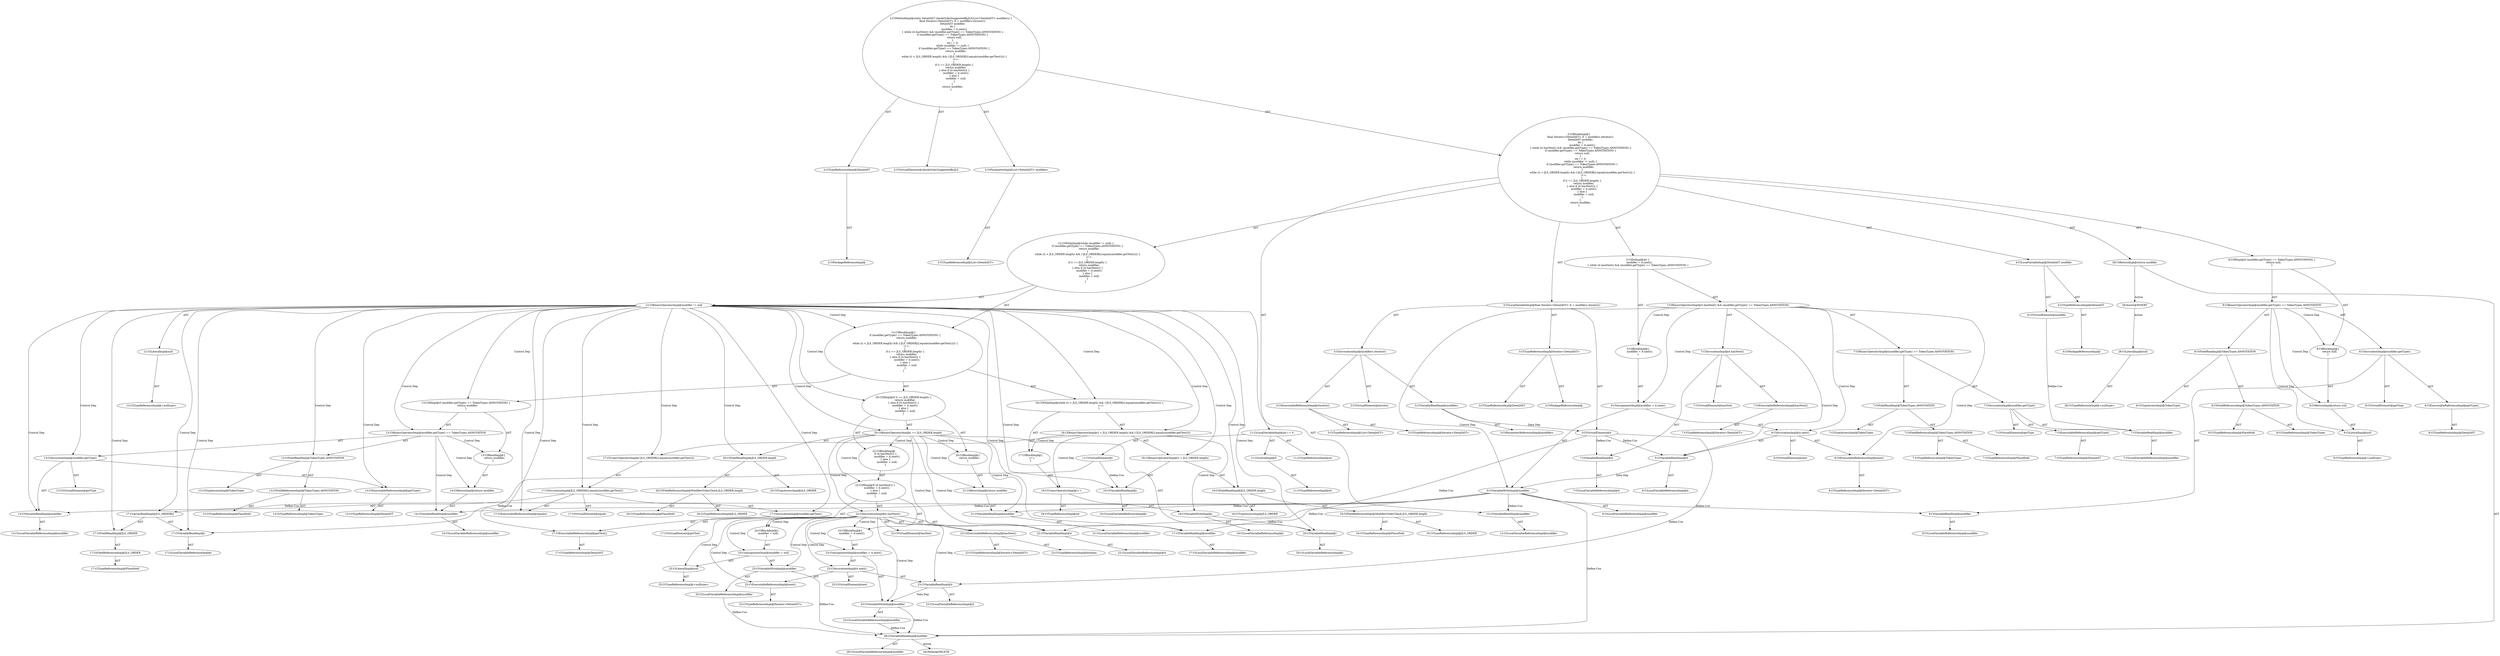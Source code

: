 digraph "checkOrderSuggestedByJLS#?,List" {
0 [label="2:CtTypeReferenceImpl@DetailAST" shape=ellipse]
1 [label="2:CtPackageReferenceImpl@" shape=ellipse]
2 [label="2:CtVirtualElement@checkOrderSuggestedByJLS" shape=ellipse]
3 [label="2:CtParameterImpl@List<DetailAST> modifiers" shape=ellipse]
4 [label="2:CtTypeReferenceImpl@List<DetailAST>" shape=ellipse]
5 [label="3:CtTypeReferenceImpl@Iterator<DetailAST>" shape=ellipse]
6 [label="3:CtPackageReferenceImpl@" shape=ellipse]
7 [label="3:CtTypeReferenceImpl@DetailAST" shape=ellipse]
8 [label="3:CtExecutableReferenceImpl@iterator()" shape=ellipse]
9 [label="3:CtTypeReferenceImpl@List<DetailAST>" shape=ellipse]
10 [label="3:CtTypeReferenceImpl@Iterator<DetailAST>" shape=ellipse]
11 [label="3:CtVirtualElement@iterator" shape=ellipse]
12 [label="3:CtVariableReadImpl@modifiers" shape=ellipse]
13 [label="3:CtParameterReferenceImpl@modifiers" shape=ellipse]
14 [label="3:CtInvocationImpl@modifiers.iterator()" shape=ellipse]
15 [label="3:CtVirtualElement@it" shape=ellipse]
16 [label="3:CtLocalVariableImpl@final Iterator<DetailAST> it = modifiers.iterator()" shape=ellipse]
17 [label="4:CtTypeReferenceImpl@DetailAST" shape=ellipse]
18 [label="4:CtPackageReferenceImpl@" shape=ellipse]
19 [label="4:CtVirtualElement@modifier" shape=ellipse]
20 [label="4:CtLocalVariableImpl@DetailAST modifier" shape=ellipse]
21 [label="7:CtExecutableReferenceImpl@hasNext()" shape=ellipse]
22 [label="7:CtTypeReferenceImpl@Iterator<DetailAST>" shape=ellipse]
23 [label="7:CtVirtualElement@hasNext" shape=ellipse]
24 [label="7:CtVariableReadImpl@it" shape=ellipse]
25 [label="7:CtLocalVariableReferenceImpl@it" shape=ellipse]
26 [label="7:CtInvocationImpl@it.hasNext()" shape=ellipse]
27 [label="7:CtExecutableReferenceImpl@getType()" shape=ellipse]
28 [label="7:CtTypeReferenceImpl@DetailAST" shape=ellipse]
29 [label="7:CtVirtualElement@getType" shape=ellipse]
30 [label="7:CtVariableReadImpl@modifier" shape=ellipse]
31 [label="7:CtLocalVariableReferenceImpl@modifier" shape=ellipse]
32 [label="7:CtInvocationImpl@modifier.getType()" shape=ellipse]
33 [label="7:CtFieldReferenceImpl@TokenTypes.ANNOTATION" shape=ellipse]
34 [label="7:CtTypeReferenceImpl@TokenTypes" shape=ellipse]
35 [label="7:CtTypeReferenceImpl@PlaceHold" shape=ellipse]
36 [label="7:CtFieldReadImpl@TokenTypes.ANNOTATION" shape=ellipse]
37 [label="7:CtTypeAccessImpl@TokenTypes" shape=ellipse]
38 [label="7:CtBinaryOperatorImpl@(modifier.getType() == TokenTypes.ANNOTATION)" shape=ellipse]
39 [label="7:CtBinaryOperatorImpl@it.hasNext() && (modifier.getType() == TokenTypes.ANNOTATION)" shape=ellipse]
40 [label="6:CtVariableWriteImpl@modifier" shape=ellipse]
41 [label="6:CtLocalVariableReferenceImpl@modifier" shape=ellipse]
42 [label="6:CtExecutableReferenceImpl@next()" shape=ellipse]
43 [label="6:CtTypeReferenceImpl@Iterator<DetailAST>" shape=ellipse]
44 [label="6:CtVirtualElement@next" shape=ellipse]
45 [label="6:CtVariableReadImpl@it" shape=ellipse]
46 [label="6:CtLocalVariableReferenceImpl@it" shape=ellipse]
47 [label="6:CtInvocationImpl@it.next()" shape=ellipse]
48 [label="6:CtAssignmentImpl@modifier = it.next()" shape=ellipse]
49 [label="5:CtBlockImpl@\{
    modifier = it.next();
\}" shape=ellipse]
50 [label="5:CtDoImpl@do \{
    modifier = it.next();
\} while (it.hasNext() && (modifier.getType() == TokenTypes.ANNOTATION) )" shape=ellipse]
51 [label="8:CtExecutableReferenceImpl@getType()" shape=ellipse]
52 [label="8:CtTypeReferenceImpl@DetailAST" shape=ellipse]
53 [label="8:CtVirtualElement@getType" shape=ellipse]
54 [label="8:CtVariableReadImpl@modifier" shape=ellipse]
55 [label="8:CtLocalVariableReferenceImpl@modifier" shape=ellipse]
56 [label="8:CtInvocationImpl@modifier.getType()" shape=ellipse]
57 [label="8:CtFieldReferenceImpl@TokenTypes.ANNOTATION" shape=ellipse]
58 [label="8:CtTypeReferenceImpl@TokenTypes" shape=ellipse]
59 [label="8:CtTypeReferenceImpl@PlaceHold" shape=ellipse]
60 [label="8:CtFieldReadImpl@TokenTypes.ANNOTATION" shape=ellipse]
61 [label="8:CtTypeAccessImpl@TokenTypes" shape=ellipse]
62 [label="8:CtBinaryOperatorImpl@modifier.getType() == TokenTypes.ANNOTATION" shape=ellipse]
63 [label="9:CtLiteralImpl@null" shape=ellipse]
64 [label="9:CtTypeReferenceImpl@<nulltype>" shape=ellipse]
65 [label="9:CtReturnImpl@return null" shape=ellipse]
66 [label="8:CtBlockImpl@\{
    return null;
\}" shape=ellipse]
67 [label="8:CtIfImpl@if (modifier.getType() == TokenTypes.ANNOTATION) \{
    return null;
\}" shape=ellipse]
68 [label="11:CtTypeReferenceImpl@int" shape=ellipse]
69 [label="11:CtLiteralImpl@0" shape=ellipse]
70 [label="11:CtTypeReferenceImpl@int" shape=ellipse]
71 [label="11:CtVirtualElement@i" shape=ellipse]
72 [label="11:CtLocalVariableImpl@int i = 0" shape=ellipse]
73 [label="12:CtVariableReadImpl@modifier" shape=ellipse]
74 [label="12:CtLocalVariableReferenceImpl@modifier" shape=ellipse]
75 [label="12:CtLiteralImpl@null" shape=ellipse]
76 [label="12:CtTypeReferenceImpl@<nulltype>" shape=ellipse]
77 [label="12:CtBinaryOperatorImpl@modifier != null" shape=ellipse]
78 [label="13:CtExecutableReferenceImpl@getType()" shape=ellipse]
79 [label="13:CtTypeReferenceImpl@DetailAST" shape=ellipse]
80 [label="13:CtVirtualElement@getType" shape=ellipse]
81 [label="13:CtVariableReadImpl@modifier" shape=ellipse]
82 [label="13:CtLocalVariableReferenceImpl@modifier" shape=ellipse]
83 [label="13:CtInvocationImpl@modifier.getType()" shape=ellipse]
84 [label="13:CtFieldReferenceImpl@TokenTypes.ANNOTATION" shape=ellipse]
85 [label="13:CtTypeReferenceImpl@TokenTypes" shape=ellipse]
86 [label="13:CtTypeReferenceImpl@PlaceHold" shape=ellipse]
87 [label="13:CtFieldReadImpl@TokenTypes.ANNOTATION" shape=ellipse]
88 [label="13:CtTypeAccessImpl@TokenTypes" shape=ellipse]
89 [label="13:CtBinaryOperatorImpl@modifier.getType() == TokenTypes.ANNOTATION" shape=ellipse]
90 [label="14:CtVariableReadImpl@modifier" shape=ellipse]
91 [label="14:CtLocalVariableReferenceImpl@modifier" shape=ellipse]
92 [label="14:CtReturnImpl@return modifier" shape=ellipse]
93 [label="13:CtBlockImpl@\{
    return modifier;
\}" shape=ellipse]
94 [label="13:CtIfImpl@if (modifier.getType() == TokenTypes.ANNOTATION) \{
    return modifier;
\}" shape=ellipse]
95 [label="16:CtVariableReadImpl@i" shape=ellipse]
96 [label="16:CtLocalVariableReferenceImpl@i" shape=ellipse]
97 [label="16:CtFieldReferenceImpl@ModifierOrderCheck.JLS_ORDER.length" shape=ellipse]
98 [label="16:CtTypeReferenceImpl@JLS_ORDER" shape=ellipse]
99 [label="16:CtTypeReferenceImpl@PlaceHold" shape=ellipse]
100 [label="16:CtFieldReadImpl@JLS_ORDER.length" shape=ellipse]
101 [label="16:CtTypeAccessImpl@JLS_ORDER" shape=ellipse]
102 [label="16:CtBinaryOperatorImpl@(i < JLS_ORDER.length)" shape=ellipse]
103 [label="17:CtExecutableReferenceImpl@equals()" shape=ellipse]
104 [label="17:CtVirtualElement@equals" shape=ellipse]
105 [label="17:CtFieldReferenceImpl@JLS_ORDER" shape=ellipse]
106 [label="17:CtTypeReferenceImpl@PlaceHold" shape=ellipse]
107 [label="17:CtFieldReadImpl@JLS_ORDER" shape=ellipse]
108 [label="17:CtVariableReadImpl@i" shape=ellipse]
109 [label="17:CtLocalVariableReferenceImpl@i" shape=ellipse]
110 [label="17:CtArrayReadImpl@JLS_ORDER[i]" shape=ellipse]
111 [label="17:CtExecutableReferenceImpl@getText()" shape=ellipse]
112 [label="17:CtTypeReferenceImpl@DetailAST" shape=ellipse]
113 [label="17:CtVirtualElement@getText" shape=ellipse]
114 [label="17:CtVariableReadImpl@modifier" shape=ellipse]
115 [label="17:CtLocalVariableReferenceImpl@modifier" shape=ellipse]
116 [label="17:CtInvocationImpl@modifier.getText()" shape=ellipse]
117 [label="17:CtInvocationImpl@JLS_ORDER[i].equals(modifier.getText())" shape=ellipse]
118 [label="17:CtUnaryOperatorImpl@(!JLS_ORDER[i].equals(modifier.getText()))" shape=ellipse]
119 [label="16:CtBinaryOperatorImpl@(i < JLS_ORDER.length) && (!JLS_ORDER[i].equals(modifier.getText()))" shape=ellipse]
120 [label="18:CtVariableWriteImpl@i" shape=ellipse]
121 [label="18:CtLocalVariableReferenceImpl@i" shape=ellipse]
122 [label="18:CtUnaryOperatorImpl@i++" shape=ellipse]
123 [label="18:CtTypeReferenceImpl@int" shape=ellipse]
124 [label="17:CtBlockImpl@\{
    i++;
\}" shape=ellipse]
125 [label="16:CtWhileImpl@while ((i < JLS_ORDER.length) && (!JLS_ORDER[i].equals(modifier.getText()))) \{
    i++;
\} " shape=ellipse]
126 [label="20:CtVariableReadImpl@i" shape=ellipse]
127 [label="20:CtLocalVariableReferenceImpl@i" shape=ellipse]
128 [label="20:CtFieldReferenceImpl@ModifierOrderCheck.JLS_ORDER.length" shape=ellipse]
129 [label="20:CtTypeReferenceImpl@JLS_ORDER" shape=ellipse]
130 [label="20:CtTypeReferenceImpl@PlaceHold" shape=ellipse]
131 [label="20:CtFieldReadImpl@JLS_ORDER.length" shape=ellipse]
132 [label="20:CtTypeAccessImpl@JLS_ORDER" shape=ellipse]
133 [label="20:CtBinaryOperatorImpl@i == JLS_ORDER.length" shape=ellipse]
134 [label="21:CtVariableReadImpl@modifier" shape=ellipse]
135 [label="21:CtLocalVariableReferenceImpl@modifier" shape=ellipse]
136 [label="21:CtReturnImpl@return modifier" shape=ellipse]
137 [label="20:CtBlockImpl@\{
    return modifier;
\}" shape=ellipse]
138 [label="22:CtExecutableReferenceImpl@hasNext()" shape=ellipse]
139 [label="22:CtTypeReferenceImpl@Iterator<DetailAST>" shape=ellipse]
140 [label="22:CtTypeReferenceImpl@boolean" shape=ellipse]
141 [label="22:CtVirtualElement@hasNext" shape=ellipse]
142 [label="22:CtVariableReadImpl@it" shape=ellipse]
143 [label="22:CtLocalVariableReferenceImpl@it" shape=ellipse]
144 [label="22:CtInvocationImpl@it.hasNext()" shape=ellipse]
145 [label="23:CtVariableWriteImpl@modifier" shape=ellipse]
146 [label="23:CtLocalVariableReferenceImpl@modifier" shape=ellipse]
147 [label="23:CtExecutableReferenceImpl@next()" shape=ellipse]
148 [label="23:CtTypeReferenceImpl@Iterator<DetailAST>" shape=ellipse]
149 [label="23:CtVirtualElement@next" shape=ellipse]
150 [label="23:CtVariableReadImpl@it" shape=ellipse]
151 [label="23:CtLocalVariableReferenceImpl@it" shape=ellipse]
152 [label="23:CtInvocationImpl@it.next()" shape=ellipse]
153 [label="23:CtAssignmentImpl@modifier = it.next()" shape=ellipse]
154 [label="22:CtBlockImpl@\{
    modifier = it.next();
\}" shape=ellipse]
155 [label="25:CtVariableWriteImpl@modifier" shape=ellipse]
156 [label="25:CtLocalVariableReferenceImpl@modifier" shape=ellipse]
157 [label="25:CtLiteralImpl@null" shape=ellipse]
158 [label="25:CtTypeReferenceImpl@<nulltype>" shape=ellipse]
159 [label="25:CtAssignmentImpl@modifier = null" shape=ellipse]
160 [label="24:CtBlockImpl@\{
    modifier = null;
\}" shape=ellipse]
161 [label="22:CtIfImpl@if (it.hasNext()) \{
    modifier = it.next();
\} else \{
    modifier = null;
\}" shape=ellipse]
162 [label="22:CtBlockImpl@
    if (it.hasNext()) \{
        modifier = it.next();
    \} else \{
        modifier = null;
    \}
" shape=ellipse]
163 [label="20:CtIfImpl@if (i == JLS_ORDER.length) \{
    return modifier;
\} else if (it.hasNext()) \{
    modifier = it.next();
\} else \{
    modifier = null;
\}" shape=ellipse]
164 [label="12:CtBlockImpl@\{
    if (modifier.getType() == TokenTypes.ANNOTATION) \{
        return modifier;
    \}
    while ((i < JLS_ORDER.length) && (!JLS_ORDER[i].equals(modifier.getText()))) \{
        i++;
    \} 
    if (i == JLS_ORDER.length) \{
        return modifier;
    \} else if (it.hasNext()) \{
        modifier = it.next();
    \} else \{
        modifier = null;
    \}
\}" shape=ellipse]
165 [label="12:CtWhileImpl@while (modifier != null) \{
    if (modifier.getType() == TokenTypes.ANNOTATION) \{
        return modifier;
    \}
    while ((i < JLS_ORDER.length) && (!JLS_ORDER[i].equals(modifier.getText()))) \{
        i++;
    \} 
    if (i == JLS_ORDER.length) \{
        return modifier;
    \} else if (it.hasNext()) \{
        modifier = it.next();
    \} else \{
        modifier = null;
    \}
\} " shape=ellipse]
166 [label="28:CtVariableReadImpl@modifier" shape=ellipse]
167 [label="28:CtLocalVariableReferenceImpl@modifier" shape=ellipse]
168 [label="28:CtReturnImpl@return modifier" shape=ellipse]
169 [label="2:CtBlockImpl@\{
    final Iterator<DetailAST> it = modifiers.iterator();
    DetailAST modifier;
    do \{
        modifier = it.next();
    \} while (it.hasNext() && (modifier.getType() == TokenTypes.ANNOTATION) );
    if (modifier.getType() == TokenTypes.ANNOTATION) \{
        return null;
    \}
    int i = 0;
    while (modifier != null) \{
        if (modifier.getType() == TokenTypes.ANNOTATION) \{
            return modifier;
        \}
        while ((i < JLS_ORDER.length) && (!JLS_ORDER[i].equals(modifier.getText()))) \{
            i++;
        \} 
        if (i == JLS_ORDER.length) \{
            return modifier;
        \} else if (it.hasNext()) \{
            modifier = it.next();
        \} else \{
            modifier = null;
        \}
    \} 
    return modifier;
\}" shape=ellipse]
170 [label="2:CtMethodImpl@static DetailAST checkOrderSuggestedByJLS(List<DetailAST> modifiers) \{
    final Iterator<DetailAST> it = modifiers.iterator();
    DetailAST modifier;
    do \{
        modifier = it.next();
    \} while (it.hasNext() && (modifier.getType() == TokenTypes.ANNOTATION) );
    if (modifier.getType() == TokenTypes.ANNOTATION) \{
        return null;
    \}
    int i = 0;
    while (modifier != null) \{
        if (modifier.getType() == TokenTypes.ANNOTATION) \{
            return modifier;
        \}
        while ((i < JLS_ORDER.length) && (!JLS_ORDER[i].equals(modifier.getText()))) \{
            i++;
        \} 
        if (i == JLS_ORDER.length) \{
            return modifier;
        \} else if (it.hasNext()) \{
            modifier = it.next();
        \} else \{
            modifier = null;
        \}
    \} 
    return modifier;
\}" shape=ellipse]
171 [label="28:Delete@DELETE" shape=ellipse]
172 [label="28:Insert@INSERT" shape=ellipse]
173 [label="28:CtTypeReferenceImpl@<nulltype>" shape=ellipse]
174 [label="28:CtLiteralImpl@null" shape=ellipse]
0 -> 1 [label="AST"];
3 -> 4 [label="AST"];
5 -> 6 [label="AST"];
5 -> 7 [label="AST"];
8 -> 9 [label="AST"];
8 -> 10 [label="AST"];
12 -> 13 [label="AST"];
12 -> 15 [label="Data Dep"];
14 -> 11 [label="AST"];
14 -> 12 [label="AST"];
14 -> 8 [label="AST"];
15 -> 24 [label="Define-Use"];
15 -> 45 [label="Define-Use"];
15 -> 142 [label="Define-Use"];
15 -> 150 [label="Define-Use"];
16 -> 15 [label="AST"];
16 -> 5 [label="AST"];
16 -> 14 [label="AST"];
17 -> 18 [label="AST"];
19 -> 30 [label="Define-Use"];
20 -> 19 [label="AST"];
20 -> 17 [label="AST"];
21 -> 22 [label="AST"];
24 -> 25 [label="AST"];
26 -> 23 [label="AST"];
26 -> 24 [label="AST"];
26 -> 21 [label="AST"];
27 -> 28 [label="AST"];
30 -> 31 [label="AST"];
32 -> 29 [label="AST"];
32 -> 30 [label="AST"];
32 -> 27 [label="AST"];
33 -> 34 [label="AST"];
33 -> 35 [label="AST"];
36 -> 37 [label="AST"];
36 -> 33 [label="AST"];
38 -> 32 [label="AST"];
38 -> 36 [label="AST"];
39 -> 26 [label="AST"];
39 -> 38 [label="AST"];
39 -> 49 [label="Control Dep"];
39 -> 48 [label="Control Dep"];
39 -> 40 [label="Control Dep"];
39 -> 47 [label="Control Dep"];
39 -> 42 [label="Control Dep"];
39 -> 45 [label="Control Dep"];
40 -> 41 [label="AST"];
40 -> 54 [label="Define-Use"];
40 -> 73 [label="Define-Use"];
40 -> 81 [label="Define-Use"];
40 -> 90 [label="Define-Use"];
40 -> 114 [label="Define-Use"];
40 -> 134 [label="Define-Use"];
40 -> 166 [label="Define-Use"];
42 -> 43 [label="AST"];
45 -> 46 [label="AST"];
45 -> 40 [label="Data Dep"];
47 -> 44 [label="AST"];
47 -> 45 [label="AST"];
47 -> 42 [label="AST"];
48 -> 40 [label="AST"];
48 -> 47 [label="AST"];
49 -> 48 [label="AST"];
50 -> 39 [label="AST"];
50 -> 49 [label="AST"];
51 -> 52 [label="AST"];
54 -> 55 [label="AST"];
56 -> 53 [label="AST"];
56 -> 54 [label="AST"];
56 -> 51 [label="AST"];
57 -> 58 [label="AST"];
57 -> 59 [label="AST"];
60 -> 61 [label="AST"];
60 -> 57 [label="AST"];
62 -> 56 [label="AST"];
62 -> 60 [label="AST"];
62 -> 66 [label="Control Dep"];
62 -> 65 [label="Control Dep"];
62 -> 63 [label="Control Dep"];
63 -> 64 [label="AST"];
65 -> 63 [label="AST"];
66 -> 65 [label="AST"];
67 -> 62 [label="AST"];
67 -> 66 [label="AST"];
69 -> 70 [label="AST"];
71 -> 95 [label="Define-Use"];
71 -> 108 [label="Define-Use"];
72 -> 71 [label="AST"];
72 -> 68 [label="AST"];
72 -> 69 [label="AST"];
73 -> 74 [label="AST"];
75 -> 76 [label="AST"];
77 -> 73 [label="AST"];
77 -> 75 [label="AST"];
77 -> 164 [label="Control Dep"];
77 -> 94 [label="Control Dep"];
77 -> 89 [label="Control Dep"];
77 -> 83 [label="Control Dep"];
77 -> 78 [label="Control Dep"];
77 -> 81 [label="Control Dep"];
77 -> 87 [label="Control Dep"];
77 -> 125 [label="Control Dep"];
77 -> 119 [label="Control Dep"];
77 -> 102 [label="Control Dep"];
77 -> 95 [label="Control Dep"];
77 -> 100 [label="Control Dep"];
77 -> 118 [label="Control Dep"];
77 -> 117 [label="Control Dep"];
77 -> 103 [label="Control Dep"];
77 -> 110 [label="Control Dep"];
77 -> 107 [label="Control Dep"];
77 -> 108 [label="Control Dep"];
77 -> 116 [label="Control Dep"];
77 -> 111 [label="Control Dep"];
77 -> 114 [label="Control Dep"];
77 -> 163 [label="Control Dep"];
77 -> 133 [label="Control Dep"];
77 -> 126 [label="Control Dep"];
77 -> 131 [label="Control Dep"];
78 -> 79 [label="AST"];
81 -> 82 [label="AST"];
83 -> 80 [label="AST"];
83 -> 81 [label="AST"];
83 -> 78 [label="AST"];
84 -> 85 [label="AST"];
84 -> 86 [label="AST"];
87 -> 88 [label="AST"];
87 -> 84 [label="AST"];
89 -> 83 [label="AST"];
89 -> 87 [label="AST"];
89 -> 93 [label="Control Dep"];
89 -> 92 [label="Control Dep"];
89 -> 90 [label="Control Dep"];
90 -> 91 [label="AST"];
92 -> 90 [label="AST"];
93 -> 92 [label="AST"];
94 -> 89 [label="AST"];
94 -> 93 [label="AST"];
95 -> 96 [label="AST"];
97 -> 98 [label="AST"];
97 -> 99 [label="AST"];
100 -> 101 [label="AST"];
100 -> 97 [label="AST"];
102 -> 95 [label="AST"];
102 -> 100 [label="AST"];
105 -> 106 [label="AST"];
107 -> 105 [label="AST"];
108 -> 109 [label="AST"];
110 -> 107 [label="AST"];
110 -> 108 [label="AST"];
111 -> 112 [label="AST"];
114 -> 115 [label="AST"];
116 -> 113 [label="AST"];
116 -> 114 [label="AST"];
116 -> 111 [label="AST"];
117 -> 104 [label="AST"];
117 -> 110 [label="AST"];
117 -> 103 [label="AST"];
117 -> 116 [label="AST"];
118 -> 117 [label="AST"];
119 -> 102 [label="AST"];
119 -> 118 [label="AST"];
119 -> 124 [label="Control Dep"];
119 -> 122 [label="Control Dep"];
119 -> 120 [label="Control Dep"];
120 -> 121 [label="AST"];
120 -> 126 [label="Define-Use"];
122 -> 123 [label="AST"];
122 -> 120 [label="AST"];
124 -> 122 [label="AST"];
125 -> 119 [label="AST"];
125 -> 124 [label="AST"];
126 -> 127 [label="AST"];
128 -> 129 [label="AST"];
128 -> 130 [label="AST"];
131 -> 132 [label="AST"];
131 -> 128 [label="AST"];
133 -> 126 [label="AST"];
133 -> 131 [label="AST"];
133 -> 137 [label="Control Dep"];
133 -> 136 [label="Control Dep"];
133 -> 134 [label="Control Dep"];
133 -> 162 [label="Control Dep"];
133 -> 161 [label="Control Dep"];
133 -> 144 [label="Control Dep"];
133 -> 138 [label="Control Dep"];
133 -> 142 [label="Control Dep"];
134 -> 135 [label="AST"];
136 -> 134 [label="AST"];
137 -> 136 [label="AST"];
138 -> 139 [label="AST"];
138 -> 140 [label="AST"];
142 -> 143 [label="AST"];
144 -> 141 [label="AST"];
144 -> 142 [label="AST"];
144 -> 138 [label="AST"];
144 -> 154 [label="Control Dep"];
144 -> 153 [label="Control Dep"];
144 -> 145 [label="Control Dep"];
144 -> 152 [label="Control Dep"];
144 -> 147 [label="Control Dep"];
144 -> 150 [label="Control Dep"];
144 -> 160 [label="Control Dep"];
144 -> 159 [label="Control Dep"];
144 -> 155 [label="Control Dep"];
144 -> 157 [label="Control Dep"];
145 -> 146 [label="AST"];
145 -> 166 [label="Define-Use"];
146 -> 166 [label="Define-Use"];
147 -> 148 [label="AST"];
150 -> 151 [label="AST"];
150 -> 145 [label="Data Dep"];
152 -> 149 [label="AST"];
152 -> 150 [label="AST"];
152 -> 147 [label="AST"];
153 -> 145 [label="AST"];
153 -> 152 [label="AST"];
154 -> 153 [label="AST"];
155 -> 156 [label="AST"];
155 -> 166 [label="Define-Use"];
156 -> 166 [label="Define-Use"];
157 -> 158 [label="AST"];
159 -> 155 [label="AST"];
159 -> 157 [label="AST"];
160 -> 159 [label="AST"];
161 -> 144 [label="AST"];
161 -> 154 [label="AST"];
161 -> 160 [label="AST"];
162 -> 161 [label="AST"];
163 -> 133 [label="AST"];
163 -> 137 [label="AST"];
163 -> 162 [label="AST"];
164 -> 94 [label="AST"];
164 -> 125 [label="AST"];
164 -> 163 [label="AST"];
165 -> 77 [label="AST"];
165 -> 164 [label="AST"];
166 -> 167 [label="AST"];
166 -> 171 [label="Action"];
168 -> 166 [label="AST"];
168 -> 172 [label="Action"];
169 -> 16 [label="AST"];
169 -> 20 [label="AST"];
169 -> 50 [label="AST"];
169 -> 67 [label="AST"];
169 -> 72 [label="AST"];
169 -> 165 [label="AST"];
169 -> 168 [label="AST"];
170 -> 2 [label="AST"];
170 -> 0 [label="AST"];
170 -> 3 [label="AST"];
170 -> 169 [label="AST"];
172 -> 174 [label="Action"];
174 -> 173 [label="AST"];
}